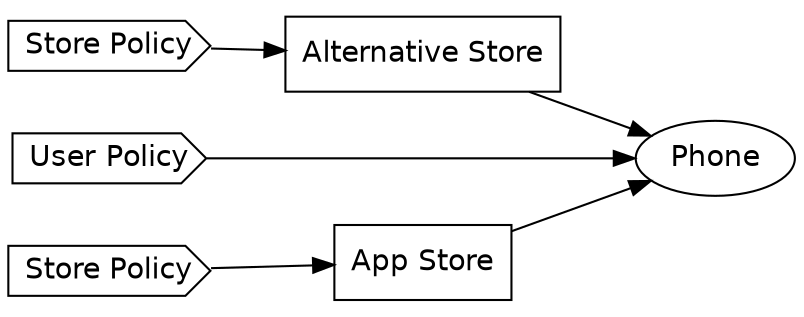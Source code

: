 digraph proxystore {
  overlap = false;
  splines = true;
  rankdir = LR;

  appStore   [label="App Store"         shape=box  fontname="Helvetica"]
  policy1    [label="Store Policy"      shape=cds  fontname="Helvetica"]
  altStore   [label="Alternative Store" shape=box  fontname="Helvetica"]
  policy2    [label="Store Policy"      shape=cds  fontname="Helvetica"]
  userPolicy [label="User Policy"       shape=cds  fontname="Helvetica"]
  phone      [label="Phone"             shape=oval fontname="Helvetica"]

  policy1    -> appStore;
  policy2    -> altStore;
  appStore   -> phone;
  altStore   -> phone;
  userPolicy -> phone;

  {rank=same appStore   altStore}
  {rank=same policy1 policy2 userPolicy}


}

